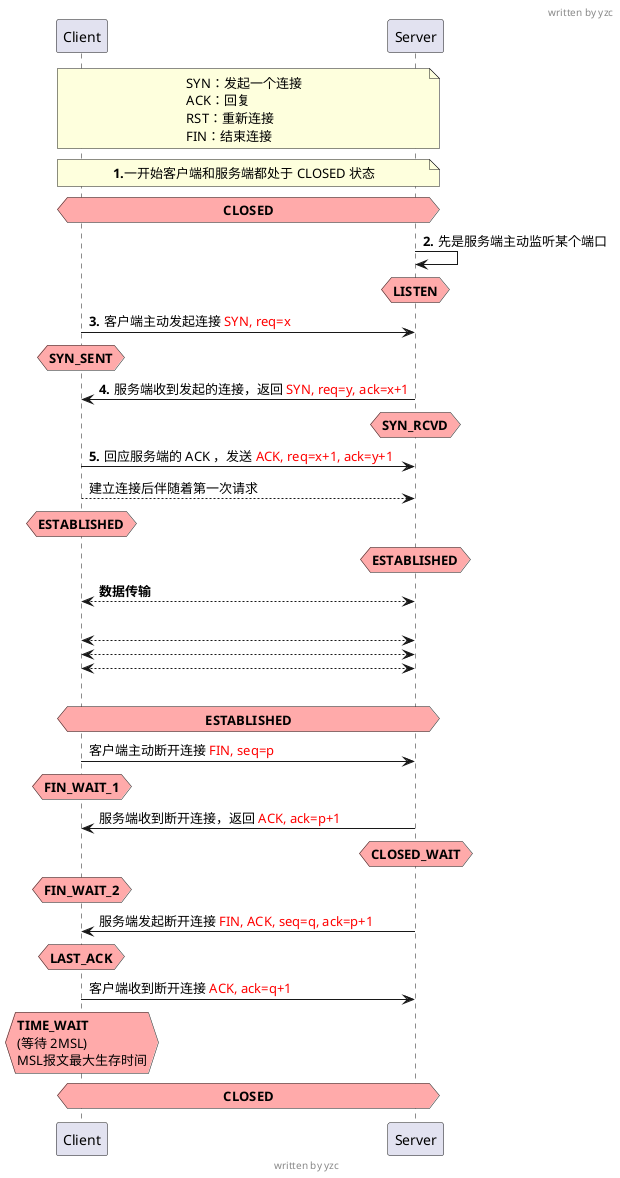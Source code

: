 @startuml
header written by yzc
footer written by yzc
note over Client, Server
    SYN：发起一个连接
    ACK：回复
    RST：重新连接
    FIN：结束连接
endnote

note over Client, Server
    **1.**一开始客户端和服务端都处于 CLOSED 状态
endnote
hnote over Client, Server #FFAAAA : **CLOSED**
autonumber 2 "<b>."
Server -> Server : 先是服务端主动监听某个端口
hnote over Server #FFAAAA : **LISTEN**
Client -> Server : 客户端主动发起连接 <color #red>SYN, req=x</color>
hnote over Client #FFAAAA : **SYN_SENT**
Server -> Client : 服务端收到发起的连接，返回 <color #red>SYN, req=y, ack=x+1</color>
hnote over Server #FFAAAA : **SYN_RCVD**
Client -> Server : 回应服务端的 ACK ，发送 <color #red>ACK, req=x+1, ack=y+1</color>
autonumber stop
Client --> Server : 建立连接后伴随着第一次请求
hnote over Client #FFAAAA : **ESTABLISHED**
hnote over Server #FFAAAA : **ESTABLISHED**
Client <--> Server : **数据传输**
|||
Client <--> Server
Client <--> Server
Client <--> Server
|||
hnote over Client, Server #FFAAAA : **ESTABLISHED**
Client -> Server : 客户端主动断开连接 <color #red>FIN, seq=p</color>
hnote over Client #FFAAAA : **FIN_WAIT_1**
Server -> Client : 服务端收到断开连接，返回 <color #red>ACK, ack=p+1</color>
hnote over Server #FFAAAA : **CLOSED_WAIT**
hnote over Client #FFAAAA : **FIN_WAIT_2**
Server -> Client : 服务端发起断开连接 <color #red>FIN, ACK, seq=q, ack=p+1</color>
hnote over Client #FFAAAA : **LAST_ACK**
Client -> Server : 客户端收到断开连接 <color #red>ACK, ack=q+1</color>
hnote over Client #FFAAAA : **TIME_WAIT** \n(等待 2MSL)\nMSL报文最大生存时间
hnote over Client, Server #FFAAAA : **CLOSED**


@enduml